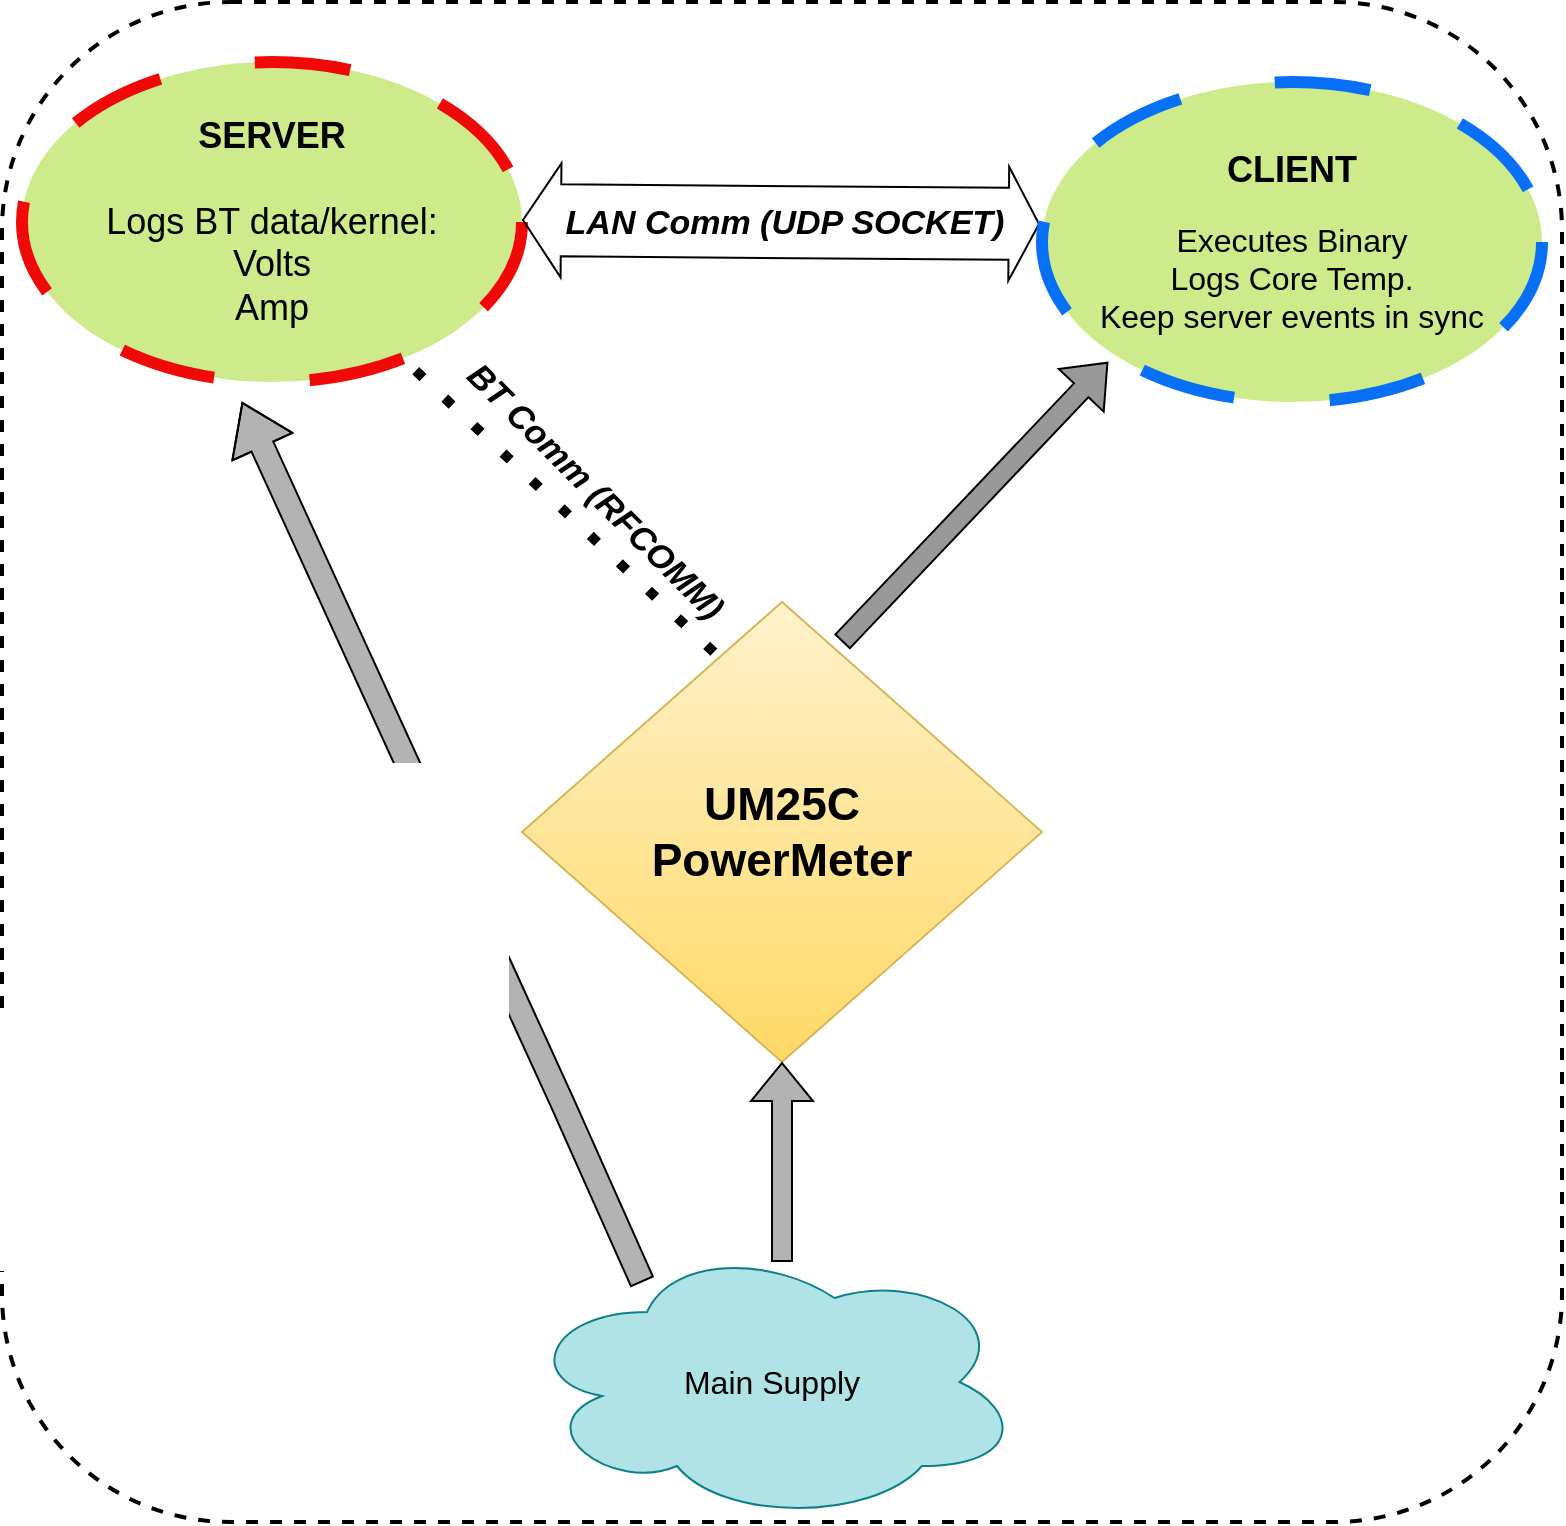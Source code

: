 <mxfile version="22.1.16" type="github">
  <diagram name="Page-1" id="mnShLLypdpEqHEAcOyUA">
    <mxGraphModel dx="1327" dy="793" grid="1" gridSize="10" guides="1" tooltips="1" connect="1" arrows="1" fold="1" page="1" pageScale="1" pageWidth="850" pageHeight="1100" math="0" shadow="0">
      <root>
        <mxCell id="0" />
        <mxCell id="1" parent="0" />
        <mxCell id="R6OGr5-woF2vyyFxdOvy-1" value="&lt;font style=&quot;font-size: 18px;&quot;&gt;&lt;b&gt;SERVER&lt;/b&gt;&lt;br&gt;&lt;br&gt;Logs BT data/kernel:&lt;br&gt;Volts&lt;br&gt;Amp&lt;/font&gt;" style="ellipse;whiteSpace=wrap;html=1;fillColor=#cdeb8b;strokeColor=#f10909;strokeWidth=6;dashed=1;dashPattern=8 8;" vertex="1" parent="1">
          <mxGeometry x="40" y="120" width="250" height="160" as="geometry" />
        </mxCell>
        <mxCell id="R6OGr5-woF2vyyFxdOvy-3" value="&lt;font style=&quot;font-size: 23px;&quot;&gt;&lt;b&gt;UM25C&lt;br&gt;PowerMeter&lt;/b&gt;&lt;/font&gt;" style="rhombus;whiteSpace=wrap;html=1;fillColor=#fff2cc;strokeColor=#d6b656;gradientColor=#ffd966;" vertex="1" parent="1">
          <mxGeometry x="290" y="390" width="260" height="230" as="geometry" />
        </mxCell>
        <mxCell id="R6OGr5-woF2vyyFxdOvy-4" value="" style="shape=flexArrow;endArrow=classic;html=1;rounded=0;entryX=0.287;entryY=0.973;entryDx=0;entryDy=0;entryPerimeter=0;fillColor=#999999;" edge="1" parent="1">
          <mxGeometry width="50" height="50" relative="1" as="geometry">
            <mxPoint x="450" y="410" as="sourcePoint" />
            <mxPoint x="583.05" y="270" as="targetPoint" />
          </mxGeometry>
        </mxCell>
        <mxCell id="R6OGr5-woF2vyyFxdOvy-5" value="&lt;font style=&quot;font-size: 16px;&quot;&gt;Main Supply&lt;/font&gt;" style="ellipse;shape=cloud;whiteSpace=wrap;html=1;fillColor=#b0e3e6;strokeColor=#0e8088;" vertex="1" parent="1">
          <mxGeometry x="290" y="710" width="250" height="140" as="geometry" />
        </mxCell>
        <mxCell id="R6OGr5-woF2vyyFxdOvy-8" value="" style="shape=flexArrow;endArrow=classic;html=1;rounded=0;width=12;endSize=7.67;entryX=0.44;entryY=1;entryDx=0;entryDy=0;entryPerimeter=0;fillColor=#B3B3B3;" edge="1" parent="1">
          <mxGeometry width="50" height="50" relative="1" as="geometry">
            <mxPoint x="350.165" y="730.152" as="sourcePoint" />
            <mxPoint x="150" y="290" as="targetPoint" />
            <Array as="points">
              <mxPoint x="350" y="730" />
              <mxPoint x="310" y="640" />
            </Array>
          </mxGeometry>
        </mxCell>
        <mxCell id="R6OGr5-woF2vyyFxdOvy-10" value="" style="endArrow=none;dashed=1;html=1;dashPattern=1 3;strokeWidth=5;rounded=0;entryX=0.787;entryY=0.964;entryDx=0;entryDy=0;entryPerimeter=0;exitX=0.369;exitY=0.109;exitDx=0;exitDy=0;exitPerimeter=0;" edge="1" parent="1" source="R6OGr5-woF2vyyFxdOvy-3" target="R6OGr5-woF2vyyFxdOvy-1">
          <mxGeometry width="50" height="50" relative="1" as="geometry">
            <mxPoint x="380" y="410" as="sourcePoint" />
            <mxPoint x="450" y="380" as="targetPoint" />
          </mxGeometry>
        </mxCell>
        <mxCell id="R6OGr5-woF2vyyFxdOvy-15" value="BT Comm (RFCOMM)" style="edgeLabel;html=1;align=center;verticalAlign=middle;resizable=0;points=[];rotation=45;fontSize=17;fontStyle=3" vertex="1" connectable="0" parent="R6OGr5-woF2vyyFxdOvy-10">
          <mxGeometry x="0.218" y="6" relative="1" as="geometry">
            <mxPoint x="35" y="1" as="offset" />
          </mxGeometry>
        </mxCell>
        <mxCell id="R6OGr5-woF2vyyFxdOvy-13" value="" style="shape=flexArrow;endArrow=classic;startArrow=classic;html=1;rounded=0;entryX=-0.004;entryY=0.444;entryDx=0;entryDy=0;entryPerimeter=0;exitX=0.987;exitY=0.382;exitDx=0;exitDy=0;exitPerimeter=0;width=36;endSize=4.71;" edge="1" parent="1" target="R6OGr5-woF2vyyFxdOvy-17">
          <mxGeometry width="100" height="100" relative="1" as="geometry">
            <mxPoint x="290.0" y="199.01" as="sourcePoint" />
            <mxPoint x="550.9" y="200.99" as="targetPoint" />
          </mxGeometry>
        </mxCell>
        <mxCell id="R6OGr5-woF2vyyFxdOvy-14" value="LAN Comm (UDP SOCKET)" style="edgeLabel;html=1;align=center;verticalAlign=middle;resizable=0;points=[];fontSize=17;fontStyle=3" vertex="1" connectable="0" parent="R6OGr5-woF2vyyFxdOvy-13">
          <mxGeometry x="-0.579" y="-2" relative="1" as="geometry">
            <mxPoint x="76" y="-1" as="offset" />
          </mxGeometry>
        </mxCell>
        <mxCell id="R6OGr5-woF2vyyFxdOvy-16" value="" style="rounded=1;whiteSpace=wrap;html=1;fillColor=none;dashed=1;strokeWidth=2;" vertex="1" parent="1">
          <mxGeometry x="30" y="90" width="780" height="760" as="geometry" />
        </mxCell>
        <mxCell id="R6OGr5-woF2vyyFxdOvy-17" value="&lt;font style=&quot;&quot;&gt;&lt;b style=&quot;&quot;&gt;&lt;font style=&quot;font-size: 18px;&quot;&gt;CLIENT&lt;/font&gt;&lt;/b&gt;&lt;br style=&quot;border-color: var(--border-color);&quot;&gt;&lt;br style=&quot;border-color: var(--border-color);&quot;&gt;&lt;/font&gt;&lt;div style=&quot;border-color: var(--border-color); font-size: 16px;&quot;&gt;&lt;font style=&quot;font-size: 16px;&quot;&gt;Executes Binary&lt;/font&gt;&lt;/div&gt;&lt;div style=&quot;border-color: var(--border-color); font-size: 16px;&quot;&gt;&lt;span style=&quot;border-color: var(--border-color); background-color: initial;&quot;&gt;&lt;font style=&quot;font-size: 16px;&quot;&gt;Logs Core Temp.&lt;/font&gt;&lt;/span&gt;&lt;/div&gt;&lt;div style=&quot;border-color: var(--border-color); font-size: 16px;&quot;&gt;&lt;span style=&quot;border-color: var(--border-color); background-color: initial;&quot;&gt;&lt;font style=&quot;font-size: 16px;&quot;&gt;Keep server events in sync&lt;/font&gt;&lt;/span&gt;&lt;/div&gt;" style="ellipse;whiteSpace=wrap;html=1;fillColor=#cdeb8b;strokeColor=#0870f7;strokeWidth=6;dashed=1;dashPattern=8 8;" vertex="1" parent="1">
          <mxGeometry x="550" y="130" width="250" height="160" as="geometry" />
        </mxCell>
        <mxCell id="R6OGr5-woF2vyyFxdOvy-18" value="" style="shape=flexArrow;endArrow=classic;html=1;rounded=0;entryX=0.5;entryY=1;entryDx=0;entryDy=0;fillColor=#B3B3B3;" edge="1" parent="1" target="R6OGr5-woF2vyyFxdOvy-3">
          <mxGeometry width="50" height="50" relative="1" as="geometry">
            <mxPoint x="420" y="720" as="sourcePoint" />
            <mxPoint x="445" y="620" as="targetPoint" />
          </mxGeometry>
        </mxCell>
      </root>
    </mxGraphModel>
  </diagram>
</mxfile>
